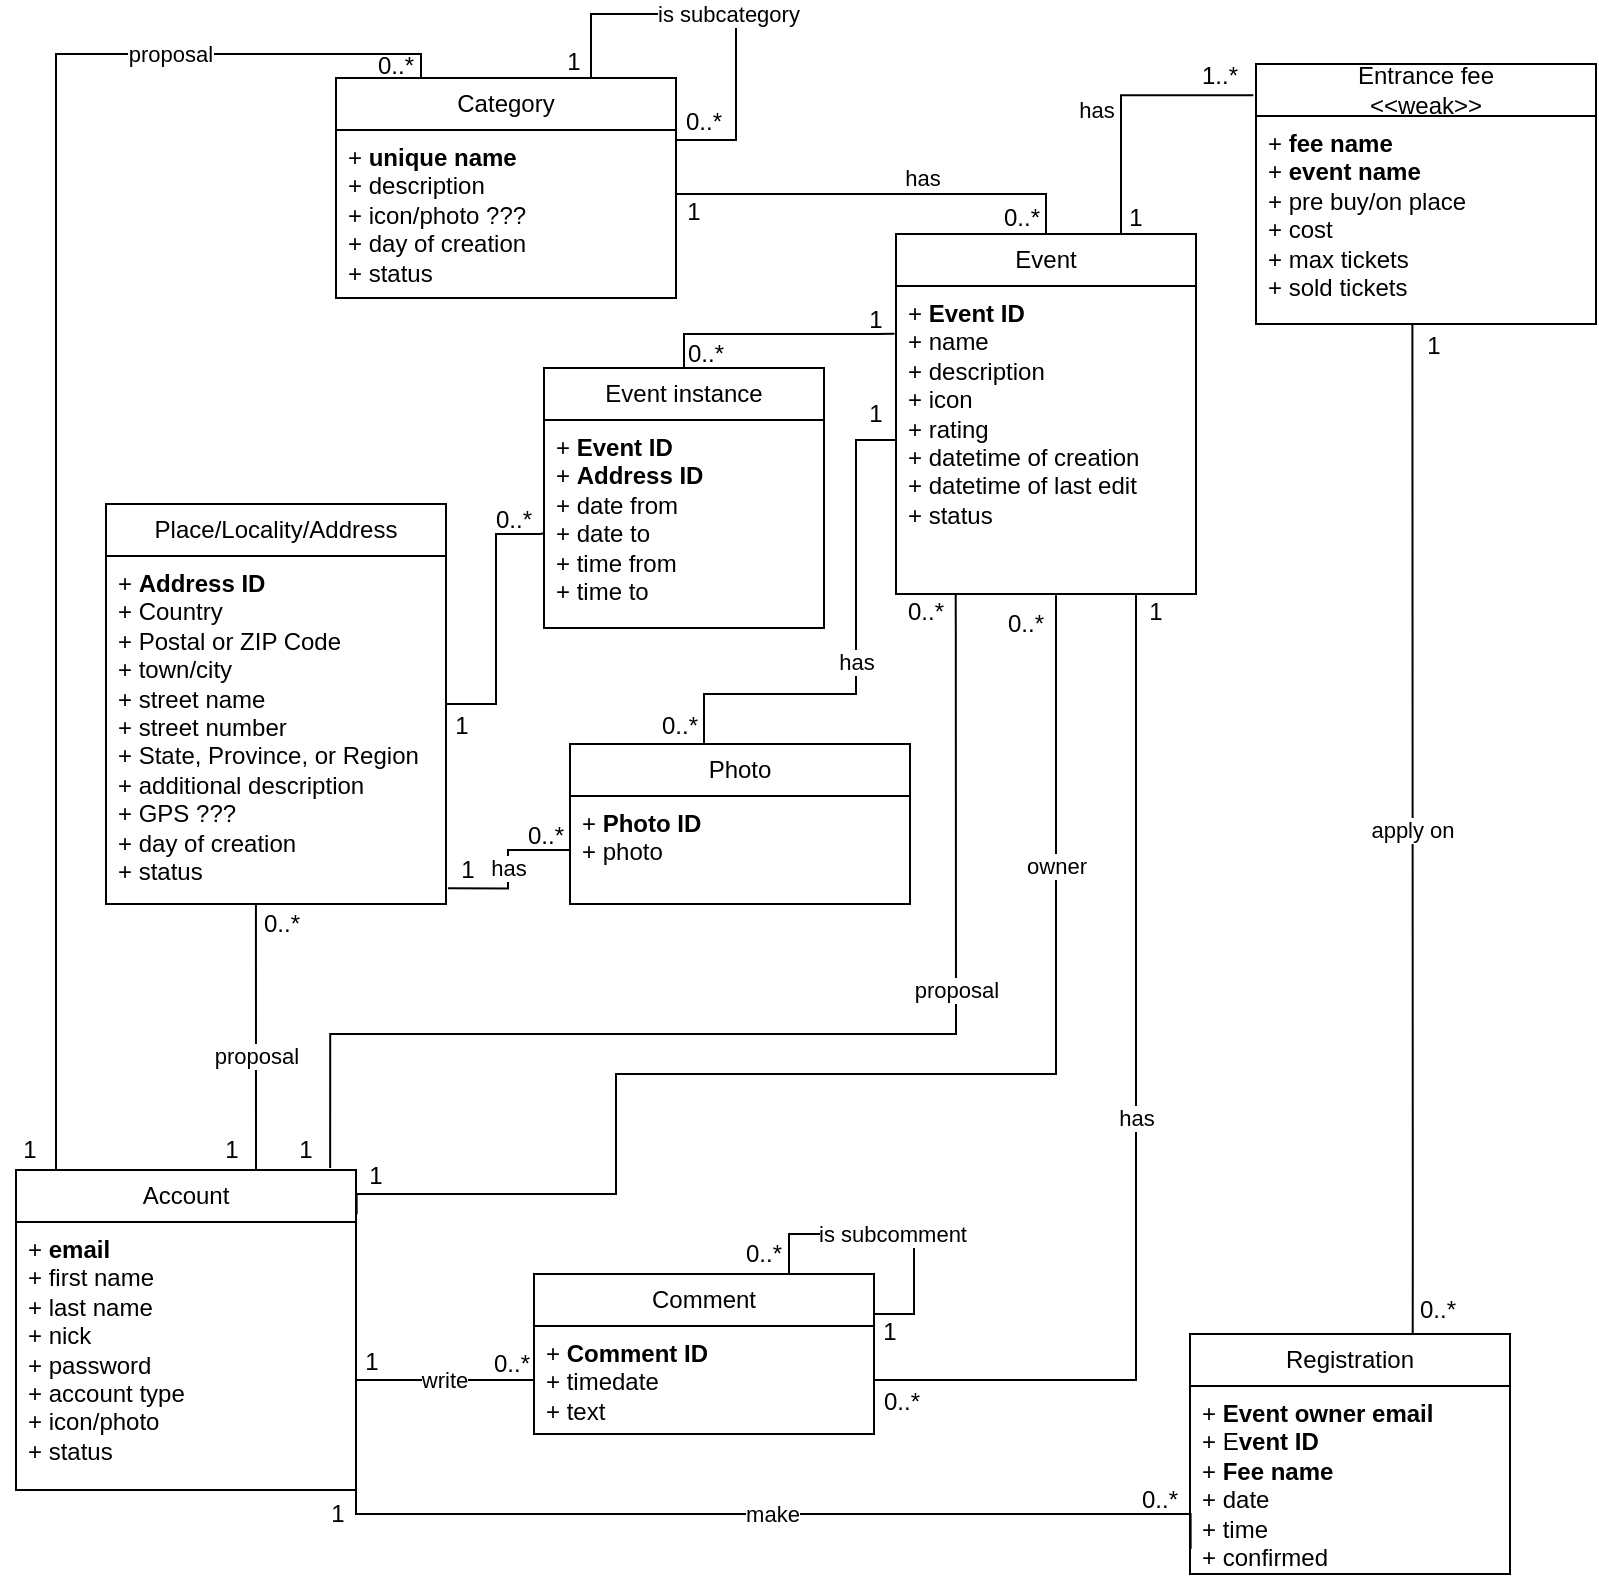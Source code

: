 <mxfile>
    <diagram name="Page-1" id="jqDnCujOp7mulD6K2x4Z">
        <mxGraphModel dx="1095" dy="592" grid="1" gridSize="10" guides="1" tooltips="1" connect="1" arrows="1" fold="1" page="1" pageScale="1" pageWidth="827" pageHeight="1169" math="0" shadow="0">
            <root>
                <mxCell id="0"/>
                <mxCell id="1" parent="0"/>
                <mxCell id="FDN6Dccw9lO80wlC99TS-1" value="Event" style="swimlane;fontStyle=0;childLayout=stackLayout;horizontal=1;startSize=26;fillColor=none;horizontalStack=0;resizeParent=1;resizeParentMax=0;resizeLast=0;collapsible=1;marginBottom=0;whiteSpace=wrap;html=1;" parent="1" vertex="1">
                    <mxGeometry x="460" y="120" width="150" height="180" as="geometry">
                        <mxRectangle x="110" y="140" width="70" height="30" as="alternateBounds"/>
                    </mxGeometry>
                </mxCell>
                <mxCell id="FDN6Dccw9lO80wlC99TS-3" value="+ &lt;b&gt;Event ID&lt;/b&gt;&lt;br&gt;+ name&lt;br&gt;+ description&lt;br&gt;+ icon&lt;br&gt;+ rating&lt;br&gt;+ datetime of creation&lt;br&gt;+ datetime of last edit&lt;br&gt;+ status" style="text;strokeColor=none;fillColor=none;align=left;verticalAlign=top;spacingLeft=4;spacingRight=4;overflow=hidden;rotatable=0;points=[[0,0.5],[1,0.5]];portConstraint=eastwest;whiteSpace=wrap;html=1;" parent="FDN6Dccw9lO80wlC99TS-1" vertex="1">
                    <mxGeometry y="26" width="150" height="154" as="geometry"/>
                </mxCell>
                <mxCell id="FDN6Dccw9lO80wlC99TS-5" value="Place/Locality/Address" style="swimlane;fontStyle=0;childLayout=stackLayout;horizontal=1;startSize=26;fillColor=none;horizontalStack=0;resizeParent=1;resizeParentMax=0;resizeLast=0;collapsible=1;marginBottom=0;whiteSpace=wrap;html=1;" parent="1" vertex="1">
                    <mxGeometry x="65" y="255" width="170" height="200" as="geometry"/>
                </mxCell>
                <mxCell id="FDN6Dccw9lO80wlC99TS-6" value="+ &lt;b&gt;Address ID&lt;/b&gt;&lt;br&gt;+ Country&lt;br&gt;+&amp;nbsp;Postal or ZIP Code&lt;br&gt;+ town/city&lt;br&gt;+ street name&lt;br&gt;+ street number&lt;br&gt;+&amp;nbsp;State, Province, or Region&lt;br&gt;+ additional description&lt;br&gt;+ GPS ???&lt;br&gt;+ day of creation&lt;br&gt;+ status" style="text;strokeColor=none;fillColor=none;align=left;verticalAlign=top;spacingLeft=4;spacingRight=4;overflow=hidden;rotatable=0;points=[[0,0.5],[1,0.5]];portConstraint=eastwest;whiteSpace=wrap;html=1;" parent="FDN6Dccw9lO80wlC99TS-5" vertex="1">
                    <mxGeometry y="26" width="170" height="174" as="geometry"/>
                </mxCell>
                <mxCell id="FDN6Dccw9lO80wlC99TS-31" value="has" style="edgeStyle=orthogonalEdgeStyle;rounded=0;orthogonalLoop=1;jettySize=auto;html=1;exitX=-0.008;exitY=0.12;exitDx=0;exitDy=0;endArrow=none;endFill=0;entryX=0.75;entryY=0;entryDx=0;entryDy=0;exitPerimeter=0;" parent="1" source="FDN6Dccw9lO80wlC99TS-15" target="FDN6Dccw9lO80wlC99TS-1" edge="1">
                    <mxGeometry x="0.095" y="-13" relative="1" as="geometry">
                        <mxPoint as="offset"/>
                    </mxGeometry>
                </mxCell>
                <mxCell id="FDN6Dccw9lO80wlC99TS-15" value="Entrance fee&lt;br&gt;&amp;lt;&amp;lt;weak&amp;gt;&amp;gt;" style="swimlane;fontStyle=0;childLayout=stackLayout;horizontal=1;startSize=26;fillColor=none;horizontalStack=0;resizeParent=1;resizeParentMax=0;resizeLast=0;collapsible=1;marginBottom=0;whiteSpace=wrap;html=1;" parent="1" vertex="1">
                    <mxGeometry x="640" y="35" width="170" height="130" as="geometry"/>
                </mxCell>
                <mxCell id="FDN6Dccw9lO80wlC99TS-16" value="+ &lt;b&gt;fee name&lt;/b&gt;&lt;br&gt;+ &lt;b&gt;event name&lt;br&gt;&lt;/b&gt;+ pre buy/on place&lt;br&gt;+ cost&lt;br&gt;+ max tickets&lt;br&gt;+ sold tickets" style="text;strokeColor=none;fillColor=none;align=left;verticalAlign=top;spacingLeft=4;spacingRight=4;overflow=hidden;rotatable=0;points=[[0,0.5],[1,0.5]];portConstraint=eastwest;whiteSpace=wrap;html=1;" parent="FDN6Dccw9lO80wlC99TS-15" vertex="1">
                    <mxGeometry y="26" width="170" height="104" as="geometry"/>
                </mxCell>
                <mxCell id="FDN6Dccw9lO80wlC99TS-17" value="Photo" style="swimlane;fontStyle=0;childLayout=stackLayout;horizontal=1;startSize=26;fillColor=none;horizontalStack=0;resizeParent=1;resizeParentMax=0;resizeLast=0;collapsible=1;marginBottom=0;whiteSpace=wrap;html=1;" parent="1" vertex="1">
                    <mxGeometry x="297" y="375" width="170" height="80" as="geometry"/>
                </mxCell>
                <mxCell id="FDN6Dccw9lO80wlC99TS-18" value="+ &lt;b&gt;Photo ID&lt;/b&gt;&lt;br&gt;+ photo" style="text;strokeColor=none;fillColor=none;align=left;verticalAlign=top;spacingLeft=4;spacingRight=4;overflow=hidden;rotatable=0;points=[[0,0.5],[1,0.5]];portConstraint=eastwest;whiteSpace=wrap;html=1;" parent="FDN6Dccw9lO80wlC99TS-17" vertex="1">
                    <mxGeometry y="26" width="170" height="54" as="geometry"/>
                </mxCell>
                <mxCell id="FDN6Dccw9lO80wlC99TS-113" value="proposal" style="edgeStyle=orthogonalEdgeStyle;rounded=0;orthogonalLoop=1;jettySize=auto;html=1;exitX=0.25;exitY=0;exitDx=0;exitDy=0;entryX=0;entryY=0;entryDx=0;entryDy=0;endArrow=none;endFill=0;" parent="1" source="FDN6Dccw9lO80wlC99TS-19" target="FDN6Dccw9lO80wlC99TS-21" edge="1">
                    <mxGeometry x="-0.644" relative="1" as="geometry">
                        <Array as="points">
                            <mxPoint x="223" y="30"/>
                            <mxPoint x="40" y="30"/>
                            <mxPoint x="40" y="588"/>
                        </Array>
                        <mxPoint as="offset"/>
                    </mxGeometry>
                </mxCell>
                <mxCell id="FDN6Dccw9lO80wlC99TS-19" value="Category" style="swimlane;fontStyle=0;childLayout=stackLayout;horizontal=1;startSize=26;fillColor=none;horizontalStack=0;resizeParent=1;resizeParentMax=0;resizeLast=0;collapsible=1;marginBottom=0;whiteSpace=wrap;html=1;" parent="1" vertex="1">
                    <mxGeometry x="180" y="42" width="170" height="110" as="geometry"/>
                </mxCell>
                <mxCell id="FDN6Dccw9lO80wlC99TS-20" value="+ &lt;b&gt;unique name&lt;/b&gt;&lt;br&gt;+ description&lt;br&gt;+ icon/photo ???&lt;br&gt;+ day of creation&lt;br&gt;+ status" style="text;strokeColor=none;fillColor=none;align=left;verticalAlign=top;spacingLeft=4;spacingRight=4;overflow=hidden;rotatable=0;points=[[0,0.5],[1,0.5]];portConstraint=eastwest;whiteSpace=wrap;html=1;" parent="FDN6Dccw9lO80wlC99TS-19" vertex="1">
                    <mxGeometry y="26" width="170" height="84" as="geometry"/>
                </mxCell>
                <mxCell id="FDN6Dccw9lO80wlC99TS-98" value="owner" style="edgeStyle=orthogonalEdgeStyle;rounded=0;orthogonalLoop=1;jettySize=auto;html=1;exitX=1.002;exitY=0.138;exitDx=0;exitDy=0;exitPerimeter=0;entryX=0.534;entryY=1.004;entryDx=0;entryDy=0;entryPerimeter=0;endArrow=none;endFill=0;" parent="1" source="FDN6Dccw9lO80wlC99TS-21" target="FDN6Dccw9lO80wlC99TS-3" edge="1">
                    <mxGeometry x="0.588" relative="1" as="geometry">
                        <mxPoint x="490" y="260" as="targetPoint"/>
                        <Array as="points">
                            <mxPoint x="190" y="600"/>
                            <mxPoint x="320" y="600"/>
                            <mxPoint x="320" y="540"/>
                            <mxPoint x="540" y="540"/>
                            <mxPoint x="540" y="301"/>
                        </Array>
                        <mxPoint as="offset"/>
                    </mxGeometry>
                </mxCell>
                <mxCell id="FDN6Dccw9lO80wlC99TS-107" value="proposal" style="edgeStyle=orthogonalEdgeStyle;rounded=0;orthogonalLoop=1;jettySize=auto;html=1;exitX=0.75;exitY=0;exitDx=0;exitDy=0;endArrow=none;endFill=0;entryX=0.441;entryY=1;entryDx=0;entryDy=0;entryPerimeter=0;" parent="1" source="FDN6Dccw9lO80wlC99TS-21" target="FDN6Dccw9lO80wlC99TS-6" edge="1">
                    <mxGeometry x="-0.078" relative="1" as="geometry">
                        <mxPoint x="140" y="460" as="targetPoint"/>
                        <Array as="points">
                            <mxPoint x="140" y="588"/>
                        </Array>
                        <mxPoint as="offset"/>
                    </mxGeometry>
                </mxCell>
                <mxCell id="FDN6Dccw9lO80wlC99TS-21" value="Account" style="swimlane;fontStyle=0;childLayout=stackLayout;horizontal=1;startSize=26;fillColor=none;horizontalStack=0;resizeParent=1;resizeParentMax=0;resizeLast=0;collapsible=1;marginBottom=0;whiteSpace=wrap;html=1;" parent="1" vertex="1">
                    <mxGeometry x="20" y="588" width="170" height="160" as="geometry"/>
                </mxCell>
                <mxCell id="FDN6Dccw9lO80wlC99TS-22" value="+&amp;nbsp;&lt;b&gt;email&lt;/b&gt;&lt;br&gt;+ first name&lt;br&gt;+ last name&lt;br&gt;+ nick&lt;br&gt;+ password&lt;br&gt;+ account type&lt;br&gt;+ icon/photo&lt;br&gt;+ status" style="text;strokeColor=none;fillColor=none;align=left;verticalAlign=top;spacingLeft=4;spacingRight=4;overflow=hidden;rotatable=0;points=[[0,0.5],[1,0.5]];portConstraint=eastwest;whiteSpace=wrap;html=1;" parent="FDN6Dccw9lO80wlC99TS-21" vertex="1">
                    <mxGeometry y="26" width="170" height="134" as="geometry"/>
                </mxCell>
                <mxCell id="FDN6Dccw9lO80wlC99TS-25" value="has" style="edgeStyle=orthogonalEdgeStyle;rounded=0;orthogonalLoop=1;jettySize=auto;html=1;entryX=0.5;entryY=0;entryDx=0;entryDy=0;endArrow=none;endFill=0;" parent="1" source="FDN6Dccw9lO80wlC99TS-20" target="FDN6Dccw9lO80wlC99TS-1" edge="1">
                    <mxGeometry x="0.198" y="8" relative="1" as="geometry">
                        <Array as="points">
                            <mxPoint x="535" y="100"/>
                        </Array>
                        <mxPoint as="offset"/>
                    </mxGeometry>
                </mxCell>
                <mxCell id="FDN6Dccw9lO80wlC99TS-26" value="1" style="text;html=1;strokeColor=none;fillColor=none;align=center;verticalAlign=middle;whiteSpace=wrap;rounded=0;" parent="1" vertex="1">
                    <mxGeometry x="344" y="94" width="30" height="30" as="geometry"/>
                </mxCell>
                <mxCell id="FDN6Dccw9lO80wlC99TS-27" value="0..*" style="text;html=1;strokeColor=none;fillColor=none;align=center;verticalAlign=middle;whiteSpace=wrap;rounded=0;" parent="1" vertex="1">
                    <mxGeometry x="508" y="97" width="30" height="30" as="geometry"/>
                </mxCell>
                <mxCell id="FDN6Dccw9lO80wlC99TS-29" value="0..*" style="text;html=1;strokeColor=none;fillColor=none;align=center;verticalAlign=middle;whiteSpace=wrap;rounded=0;" parent="1" vertex="1">
                    <mxGeometry x="350" y="165" width="30" height="30" as="geometry"/>
                </mxCell>
                <mxCell id="FDN6Dccw9lO80wlC99TS-30" value="0..*" style="text;html=1;strokeColor=none;fillColor=none;align=center;verticalAlign=middle;whiteSpace=wrap;rounded=0;" parent="1" vertex="1">
                    <mxGeometry x="254" y="248" width="30" height="30" as="geometry"/>
                </mxCell>
                <mxCell id="FDN6Dccw9lO80wlC99TS-32" value="1..*" style="text;html=1;strokeColor=none;fillColor=none;align=center;verticalAlign=middle;whiteSpace=wrap;rounded=0;" parent="1" vertex="1">
                    <mxGeometry x="607" y="26" width="30" height="30" as="geometry"/>
                </mxCell>
                <mxCell id="FDN6Dccw9lO80wlC99TS-33" value="1" style="text;html=1;strokeColor=none;fillColor=none;align=center;verticalAlign=middle;whiteSpace=wrap;rounded=0;" parent="1" vertex="1">
                    <mxGeometry x="565" y="97" width="30" height="30" as="geometry"/>
                </mxCell>
                <mxCell id="FDN6Dccw9lO80wlC99TS-34" value="has" style="edgeStyle=orthogonalEdgeStyle;rounded=0;orthogonalLoop=1;jettySize=auto;html=1;entryX=0;entryY=0.5;entryDx=0;entryDy=0;endArrow=none;endFill=0;exitX=0.5;exitY=0;exitDx=0;exitDy=0;" parent="1" source="FDN6Dccw9lO80wlC99TS-17" target="FDN6Dccw9lO80wlC99TS-3" edge="1">
                    <mxGeometry x="0.018" relative="1" as="geometry">
                        <mxPoint x="715" y="240" as="sourcePoint"/>
                        <Array as="points">
                            <mxPoint x="364" y="350"/>
                            <mxPoint x="440" y="350"/>
                            <mxPoint x="440" y="223"/>
                        </Array>
                        <mxPoint as="offset"/>
                    </mxGeometry>
                </mxCell>
                <mxCell id="FDN6Dccw9lO80wlC99TS-35" value="1" style="text;html=1;strokeColor=none;fillColor=none;align=center;verticalAlign=middle;whiteSpace=wrap;rounded=0;" parent="1" vertex="1">
                    <mxGeometry x="435" y="195" width="30" height="30" as="geometry"/>
                </mxCell>
                <mxCell id="FDN6Dccw9lO80wlC99TS-36" value="0..*" style="text;html=1;strokeColor=none;fillColor=none;align=center;verticalAlign=middle;whiteSpace=wrap;rounded=0;" parent="1" vertex="1">
                    <mxGeometry x="270" y="406" width="30" height="30" as="geometry"/>
                </mxCell>
                <mxCell id="FDN6Dccw9lO80wlC99TS-42" value="apply on" style="edgeStyle=orthogonalEdgeStyle;rounded=0;orthogonalLoop=1;jettySize=auto;html=1;endArrow=none;endFill=0;entryX=0.46;entryY=1.003;entryDx=0;entryDy=0;entryPerimeter=0;exitX=0.696;exitY=-0.004;exitDx=0;exitDy=0;exitPerimeter=0;" parent="1" source="FDN6Dccw9lO80wlC99TS-38" target="FDN6Dccw9lO80wlC99TS-16" edge="1">
                    <mxGeometry relative="1" as="geometry">
                        <mxPoint x="580" y="350" as="targetPoint"/>
                        <Array as="points">
                            <mxPoint x="718" y="620"/>
                        </Array>
                        <mxPoint x="740" y="620" as="sourcePoint"/>
                    </mxGeometry>
                </mxCell>
                <mxCell id="FDN6Dccw9lO80wlC99TS-38" value="Registration" style="swimlane;fontStyle=0;childLayout=stackLayout;horizontal=1;startSize=26;fillColor=none;horizontalStack=0;resizeParent=1;resizeParentMax=0;resizeLast=0;collapsible=1;marginBottom=0;whiteSpace=wrap;html=1;" parent="1" vertex="1">
                    <mxGeometry x="607" y="670" width="160" height="120" as="geometry"/>
                </mxCell>
                <mxCell id="FDN6Dccw9lO80wlC99TS-39" value="+ &lt;b&gt;Event owner email&lt;br&gt;&lt;/b&gt;+ E&lt;b&gt;vent ID&lt;br&gt;&lt;/b&gt;+ &lt;b&gt;Fee name&lt;/b&gt;&lt;br&gt;+ date&lt;br&gt;+ time&lt;br&gt;+ confirmed" style="text;strokeColor=none;fillColor=none;align=left;verticalAlign=top;spacingLeft=4;spacingRight=4;overflow=hidden;rotatable=0;points=[[0,0.5],[1,0.5]];portConstraint=eastwest;whiteSpace=wrap;html=1;" parent="FDN6Dccw9lO80wlC99TS-38" vertex="1">
                    <mxGeometry y="26" width="160" height="94" as="geometry"/>
                </mxCell>
                <mxCell id="FDN6Dccw9lO80wlC99TS-41" value="make" style="edgeStyle=orthogonalEdgeStyle;rounded=0;orthogonalLoop=1;jettySize=auto;html=1;endArrow=none;endFill=0;entryX=0.002;entryY=0.867;entryDx=0;entryDy=0;entryPerimeter=0;" parent="1" target="FDN6Dccw9lO80wlC99TS-39" edge="1">
                    <mxGeometry relative="1" as="geometry">
                        <mxPoint x="580" y="760" as="targetPoint"/>
                        <Array as="points">
                            <mxPoint x="190" y="760"/>
                        </Array>
                        <mxPoint x="190" y="740" as="sourcePoint"/>
                    </mxGeometry>
                </mxCell>
                <mxCell id="FDN6Dccw9lO80wlC99TS-65" value="is subcategory" style="edgeStyle=orthogonalEdgeStyle;rounded=0;orthogonalLoop=1;jettySize=auto;html=1;exitX=0.75;exitY=0;exitDx=0;exitDy=0;entryX=1;entryY=0.25;entryDx=0;entryDy=0;endArrow=none;endFill=0;" parent="1" source="FDN6Dccw9lO80wlC99TS-19" target="FDN6Dccw9lO80wlC99TS-19" edge="1">
                    <mxGeometry relative="1" as="geometry">
                        <Array as="points">
                            <mxPoint x="308" y="10"/>
                            <mxPoint x="380" y="10"/>
                            <mxPoint x="380" y="73"/>
                        </Array>
                    </mxGeometry>
                </mxCell>
                <mxCell id="FDN6Dccw9lO80wlC99TS-66" value="1" style="text;html=1;strokeColor=none;fillColor=none;align=center;verticalAlign=middle;whiteSpace=wrap;rounded=0;" parent="1" vertex="1">
                    <mxGeometry x="284" y="19" width="30" height="30" as="geometry"/>
                </mxCell>
                <mxCell id="FDN6Dccw9lO80wlC99TS-67" value="0..*" style="text;html=1;strokeColor=none;fillColor=none;align=center;verticalAlign=middle;whiteSpace=wrap;rounded=0;" parent="1" vertex="1">
                    <mxGeometry x="349" y="49" width="30" height="30" as="geometry"/>
                </mxCell>
                <mxCell id="FDN6Dccw9lO80wlC99TS-72" value="1" style="text;html=1;strokeColor=none;fillColor=none;align=center;verticalAlign=middle;whiteSpace=wrap;rounded=0;" parent="1" vertex="1">
                    <mxGeometry x="714" y="161" width="30" height="30" as="geometry"/>
                </mxCell>
                <mxCell id="FDN6Dccw9lO80wlC99TS-73" value="1" style="text;html=1;strokeColor=none;fillColor=none;align=center;verticalAlign=middle;whiteSpace=wrap;rounded=0;" parent="1" vertex="1">
                    <mxGeometry x="166" y="745" width="30" height="30" as="geometry"/>
                </mxCell>
                <mxCell id="FDN6Dccw9lO80wlC99TS-74" value="0..*" style="text;html=1;strokeColor=none;fillColor=none;align=center;verticalAlign=middle;whiteSpace=wrap;rounded=0;" parent="1" vertex="1">
                    <mxGeometry x="716" y="643" width="30" height="30" as="geometry"/>
                </mxCell>
                <mxCell id="FDN6Dccw9lO80wlC99TS-75" value="0..*" style="text;html=1;strokeColor=none;fillColor=none;align=center;verticalAlign=middle;whiteSpace=wrap;rounded=0;" parent="1" vertex="1">
                    <mxGeometry x="577" y="738" width="30" height="30" as="geometry"/>
                </mxCell>
                <mxCell id="FDN6Dccw9lO80wlC99TS-76" value="Comment" style="swimlane;fontStyle=0;childLayout=stackLayout;horizontal=1;startSize=26;fillColor=none;horizontalStack=0;resizeParent=1;resizeParentMax=0;resizeLast=0;collapsible=1;marginBottom=0;whiteSpace=wrap;html=1;" parent="1" vertex="1">
                    <mxGeometry x="279" y="640" width="170" height="80" as="geometry"/>
                </mxCell>
                <mxCell id="FDN6Dccw9lO80wlC99TS-77" value="+ &lt;b&gt;Comment&lt;/b&gt;&amp;nbsp;&lt;b&gt;ID&lt;/b&gt;&lt;br&gt;+ timedate&lt;br&gt;+ text" style="text;strokeColor=none;fillColor=none;align=left;verticalAlign=top;spacingLeft=4;spacingRight=4;overflow=hidden;rotatable=0;points=[[0,0.5],[1,0.5]];portConstraint=eastwest;whiteSpace=wrap;html=1;" parent="FDN6Dccw9lO80wlC99TS-76" vertex="1">
                    <mxGeometry y="26" width="170" height="54" as="geometry"/>
                </mxCell>
                <mxCell id="FDN6Dccw9lO80wlC99TS-91" value="1" style="text;html=1;strokeColor=none;fillColor=none;align=center;verticalAlign=middle;whiteSpace=wrap;rounded=0;" parent="1" vertex="1">
                    <mxGeometry x="183" y="669" width="30" height="30" as="geometry"/>
                </mxCell>
                <mxCell id="FDN6Dccw9lO80wlC99TS-92" value="0..*" style="text;html=1;strokeColor=none;fillColor=none;align=center;verticalAlign=middle;whiteSpace=wrap;rounded=0;" parent="1" vertex="1">
                    <mxGeometry x="253" y="670" width="30" height="30" as="geometry"/>
                </mxCell>
                <mxCell id="FDN6Dccw9lO80wlC99TS-99" value="1" style="text;html=1;strokeColor=none;fillColor=none;align=center;verticalAlign=middle;whiteSpace=wrap;rounded=0;" parent="1" vertex="1">
                    <mxGeometry x="185" y="576" width="30" height="30" as="geometry"/>
                </mxCell>
                <mxCell id="FDN6Dccw9lO80wlC99TS-100" value="0..*" style="text;html=1;strokeColor=none;fillColor=none;align=center;verticalAlign=middle;whiteSpace=wrap;rounded=0;" parent="1" vertex="1">
                    <mxGeometry x="510" y="300" width="30" height="30" as="geometry"/>
                </mxCell>
                <mxCell id="FDN6Dccw9lO80wlC99TS-108" value="1" style="text;html=1;strokeColor=none;fillColor=none;align=center;verticalAlign=middle;whiteSpace=wrap;rounded=0;" parent="1" vertex="1">
                    <mxGeometry x="113" y="563" width="30" height="30" as="geometry"/>
                </mxCell>
                <mxCell id="FDN6Dccw9lO80wlC99TS-109" value="0..*" style="text;html=1;strokeColor=none;fillColor=none;align=center;verticalAlign=middle;whiteSpace=wrap;rounded=0;" parent="1" vertex="1">
                    <mxGeometry x="138" y="450" width="30" height="30" as="geometry"/>
                </mxCell>
                <mxCell id="FDN6Dccw9lO80wlC99TS-110" value="proposal" style="edgeStyle=orthogonalEdgeStyle;rounded=0;orthogonalLoop=1;jettySize=auto;html=1;entryX=0.924;entryY=-0.006;entryDx=0;entryDy=0;entryPerimeter=0;endArrow=none;endFill=0;exitX=0.199;exitY=1.002;exitDx=0;exitDy=0;exitPerimeter=0;" parent="1" source="FDN6Dccw9lO80wlC99TS-3" target="FDN6Dccw9lO80wlC99TS-21" edge="1">
                    <mxGeometry x="-0.339" relative="1" as="geometry">
                        <Array as="points">
                            <mxPoint x="490" y="320"/>
                            <mxPoint x="490" y="520"/>
                            <mxPoint x="177" y="520"/>
                        </Array>
                        <mxPoint as="offset"/>
                        <mxPoint x="490" y="320" as="sourcePoint"/>
                    </mxGeometry>
                </mxCell>
                <mxCell id="FDN6Dccw9lO80wlC99TS-111" value="1" style="text;html=1;strokeColor=none;fillColor=none;align=center;verticalAlign=middle;whiteSpace=wrap;rounded=0;" parent="1" vertex="1">
                    <mxGeometry x="150" y="563" width="30" height="30" as="geometry"/>
                </mxCell>
                <mxCell id="FDN6Dccw9lO80wlC99TS-112" value="0..*" style="text;html=1;strokeColor=none;fillColor=none;align=center;verticalAlign=middle;whiteSpace=wrap;rounded=0;" parent="1" vertex="1">
                    <mxGeometry x="460" y="294" width="30" height="30" as="geometry"/>
                </mxCell>
                <mxCell id="FDN6Dccw9lO80wlC99TS-114" value="1" style="text;html=1;strokeColor=none;fillColor=none;align=center;verticalAlign=middle;whiteSpace=wrap;rounded=0;" parent="1" vertex="1">
                    <mxGeometry x="12" y="563" width="30" height="30" as="geometry"/>
                </mxCell>
                <mxCell id="FDN6Dccw9lO80wlC99TS-115" value="0..*" style="text;html=1;strokeColor=none;fillColor=none;align=center;verticalAlign=middle;whiteSpace=wrap;rounded=0;" parent="1" vertex="1">
                    <mxGeometry x="195" y="21" width="30" height="30" as="geometry"/>
                </mxCell>
                <mxCell id="FDN6Dccw9lO80wlC99TS-132" value="is subcomment" style="edgeStyle=orthogonalEdgeStyle;rounded=0;orthogonalLoop=1;jettySize=auto;html=1;exitX=0.75;exitY=0;exitDx=0;exitDy=0;entryX=1;entryY=0.25;entryDx=0;entryDy=0;endArrow=none;endFill=0;" parent="1" source="FDN6Dccw9lO80wlC99TS-76" target="FDN6Dccw9lO80wlC99TS-76" edge="1">
                    <mxGeometry relative="1" as="geometry"/>
                </mxCell>
                <mxCell id="FDN6Dccw9lO80wlC99TS-133" value="1" style="text;html=1;strokeColor=none;fillColor=none;align=center;verticalAlign=middle;whiteSpace=wrap;rounded=0;" parent="1" vertex="1">
                    <mxGeometry x="575" y="294" width="30" height="30" as="geometry"/>
                </mxCell>
                <mxCell id="FDN6Dccw9lO80wlC99TS-134" value="0..*" style="text;html=1;strokeColor=none;fillColor=none;align=center;verticalAlign=middle;whiteSpace=wrap;rounded=0;" parent="1" vertex="1">
                    <mxGeometry x="448" y="689" width="30" height="30" as="geometry"/>
                </mxCell>
                <mxCell id="60AjlheZNccqqkpiSa9z-3" value="Event instance" style="swimlane;fontStyle=0;childLayout=stackLayout;horizontal=1;startSize=26;fillColor=none;horizontalStack=0;resizeParent=1;resizeParentMax=0;resizeLast=0;collapsible=1;marginBottom=0;whiteSpace=wrap;html=1;" parent="1" vertex="1">
                    <mxGeometry x="284" y="187" width="140" height="130" as="geometry"/>
                </mxCell>
                <mxCell id="60AjlheZNccqqkpiSa9z-4" value="+ &lt;b&gt;Event ID&lt;br&gt;&lt;/b&gt;+ &lt;b&gt;Address ID&lt;/b&gt;&lt;br&gt;+ date from&lt;br&gt;+ date to&lt;br&gt;+ time from&lt;br&gt;+ time to" style="text;strokeColor=none;fillColor=none;align=left;verticalAlign=top;spacingLeft=4;spacingRight=4;overflow=hidden;rotatable=0;points=[[0,0.5],[1,0.5]];portConstraint=eastwest;whiteSpace=wrap;html=1;" parent="60AjlheZNccqqkpiSa9z-3" vertex="1">
                    <mxGeometry y="26" width="140" height="104" as="geometry"/>
                </mxCell>
                <mxCell id="60AjlheZNccqqkpiSa9z-5" style="edgeStyle=orthogonalEdgeStyle;rounded=0;orthogonalLoop=1;jettySize=auto;html=1;entryX=0.001;entryY=0.544;entryDx=0;entryDy=0;entryPerimeter=0;endArrow=none;endFill=0;" parent="1" source="FDN6Dccw9lO80wlC99TS-5" target="60AjlheZNccqqkpiSa9z-4" edge="1">
                    <mxGeometry relative="1" as="geometry">
                        <Array as="points">
                            <mxPoint x="260" y="355"/>
                            <mxPoint x="260" y="270"/>
                            <mxPoint x="282" y="270"/>
                        </Array>
                    </mxGeometry>
                </mxCell>
                <mxCell id="60AjlheZNccqqkpiSa9z-7" style="edgeStyle=orthogonalEdgeStyle;rounded=0;orthogonalLoop=1;jettySize=auto;html=1;exitX=0.5;exitY=0;exitDx=0;exitDy=0;entryX=-0.005;entryY=0.155;entryDx=0;entryDy=0;entryPerimeter=0;endArrow=none;endFill=0;" parent="1" source="60AjlheZNccqqkpiSa9z-3" target="FDN6Dccw9lO80wlC99TS-3" edge="1">
                    <mxGeometry relative="1" as="geometry">
                        <mxPoint x="450" y="160" as="targetPoint"/>
                        <Array as="points">
                            <mxPoint x="354" y="170"/>
                            <mxPoint x="450" y="170"/>
                        </Array>
                    </mxGeometry>
                </mxCell>
                <mxCell id="60AjlheZNccqqkpiSa9z-8" value="1" style="text;html=1;strokeColor=none;fillColor=none;align=center;verticalAlign=middle;whiteSpace=wrap;rounded=0;" parent="1" vertex="1">
                    <mxGeometry x="435" y="148" width="30" height="30" as="geometry"/>
                </mxCell>
                <mxCell id="60AjlheZNccqqkpiSa9z-9" value="1" style="text;html=1;strokeColor=none;fillColor=none;align=center;verticalAlign=middle;whiteSpace=wrap;rounded=0;" parent="1" vertex="1">
                    <mxGeometry x="228" y="351" width="30" height="30" as="geometry"/>
                </mxCell>
                <mxCell id="60AjlheZNccqqkpiSa9z-10" value="has" style="edgeStyle=orthogonalEdgeStyle;rounded=0;orthogonalLoop=1;jettySize=auto;html=1;entryX=1.006;entryY=0.955;entryDx=0;entryDy=0;entryPerimeter=0;endArrow=none;endFill=0;" parent="1" source="FDN6Dccw9lO80wlC99TS-18" target="FDN6Dccw9lO80wlC99TS-6" edge="1">
                    <mxGeometry relative="1" as="geometry"/>
                </mxCell>
                <mxCell id="60AjlheZNccqqkpiSa9z-11" value="0..*" style="text;html=1;strokeColor=none;fillColor=none;align=center;verticalAlign=middle;whiteSpace=wrap;rounded=0;" parent="1" vertex="1">
                    <mxGeometry x="337" y="351" width="30" height="30" as="geometry"/>
                </mxCell>
                <mxCell id="60AjlheZNccqqkpiSa9z-12" value="1" style="text;html=1;strokeColor=none;fillColor=none;align=center;verticalAlign=middle;whiteSpace=wrap;rounded=0;" parent="1" vertex="1">
                    <mxGeometry x="231" y="423" width="30" height="30" as="geometry"/>
                </mxCell>
                <mxCell id="60AjlheZNccqqkpiSa9z-16" value="write" style="edgeStyle=orthogonalEdgeStyle;rounded=0;orthogonalLoop=1;jettySize=auto;html=1;entryX=0.997;entryY=0.59;entryDx=0;entryDy=0;entryPerimeter=0;endArrow=none;endFill=0;" parent="1" source="FDN6Dccw9lO80wlC99TS-77" target="FDN6Dccw9lO80wlC99TS-22" edge="1">
                    <mxGeometry relative="1" as="geometry">
                        <mxPoint x="210" y="693" as="targetPoint"/>
                    </mxGeometry>
                </mxCell>
                <mxCell id="60AjlheZNccqqkpiSa9z-17" value="has" style="edgeStyle=orthogonalEdgeStyle;rounded=0;orthogonalLoop=1;jettySize=auto;html=1;entryX=0.8;entryY=1;entryDx=0;entryDy=0;entryPerimeter=0;endArrow=none;endFill=0;" parent="1" source="FDN6Dccw9lO80wlC99TS-77" target="FDN6Dccw9lO80wlC99TS-3" edge="1">
                    <mxGeometry relative="1" as="geometry">
                        <mxPoint x="580.0" y="310.0" as="targetPoint"/>
                    </mxGeometry>
                </mxCell>
                <mxCell id="60AjlheZNccqqkpiSa9z-18" value="0..*" style="text;html=1;strokeColor=none;fillColor=none;align=center;verticalAlign=middle;whiteSpace=wrap;rounded=0;" parent="1" vertex="1">
                    <mxGeometry x="379" y="615" width="30" height="30" as="geometry"/>
                </mxCell>
                <mxCell id="60AjlheZNccqqkpiSa9z-19" value="1" style="text;html=1;strokeColor=none;fillColor=none;align=center;verticalAlign=middle;whiteSpace=wrap;rounded=0;" parent="1" vertex="1">
                    <mxGeometry x="442" y="654" width="30" height="30" as="geometry"/>
                </mxCell>
            </root>
        </mxGraphModel>
    </diagram>
</mxfile>